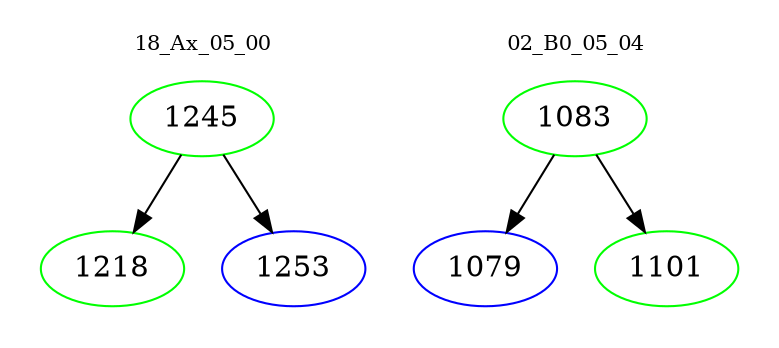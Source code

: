 digraph{
subgraph cluster_0 {
color = white
label = "18_Ax_05_00";
fontsize=10;
T0_1245 [label="1245", color="green"]
T0_1245 -> T0_1218 [color="black"]
T0_1218 [label="1218", color="green"]
T0_1245 -> T0_1253 [color="black"]
T0_1253 [label="1253", color="blue"]
}
subgraph cluster_1 {
color = white
label = "02_B0_05_04";
fontsize=10;
T1_1083 [label="1083", color="green"]
T1_1083 -> T1_1079 [color="black"]
T1_1079 [label="1079", color="blue"]
T1_1083 -> T1_1101 [color="black"]
T1_1101 [label="1101", color="green"]
}
}
